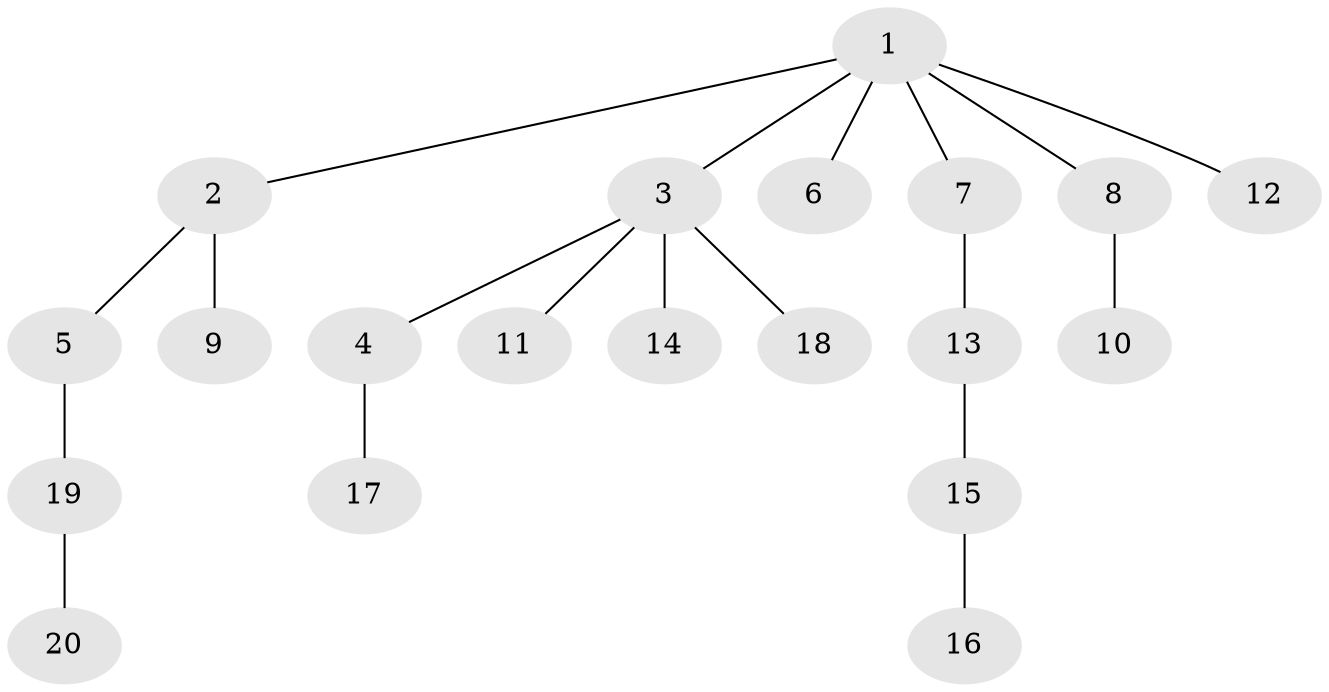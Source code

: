 // Generated by graph-tools (version 1.1) at 2025/46/02/15/25 05:46:28]
// undirected, 20 vertices, 19 edges
graph export_dot {
graph [start="1"]
  node [color=gray90,style=filled];
  1;
  2;
  3;
  4;
  5;
  6;
  7;
  8;
  9;
  10;
  11;
  12;
  13;
  14;
  15;
  16;
  17;
  18;
  19;
  20;
  1 -- 2;
  1 -- 3;
  1 -- 6;
  1 -- 7;
  1 -- 8;
  1 -- 12;
  2 -- 5;
  2 -- 9;
  3 -- 4;
  3 -- 11;
  3 -- 14;
  3 -- 18;
  4 -- 17;
  5 -- 19;
  7 -- 13;
  8 -- 10;
  13 -- 15;
  15 -- 16;
  19 -- 20;
}
